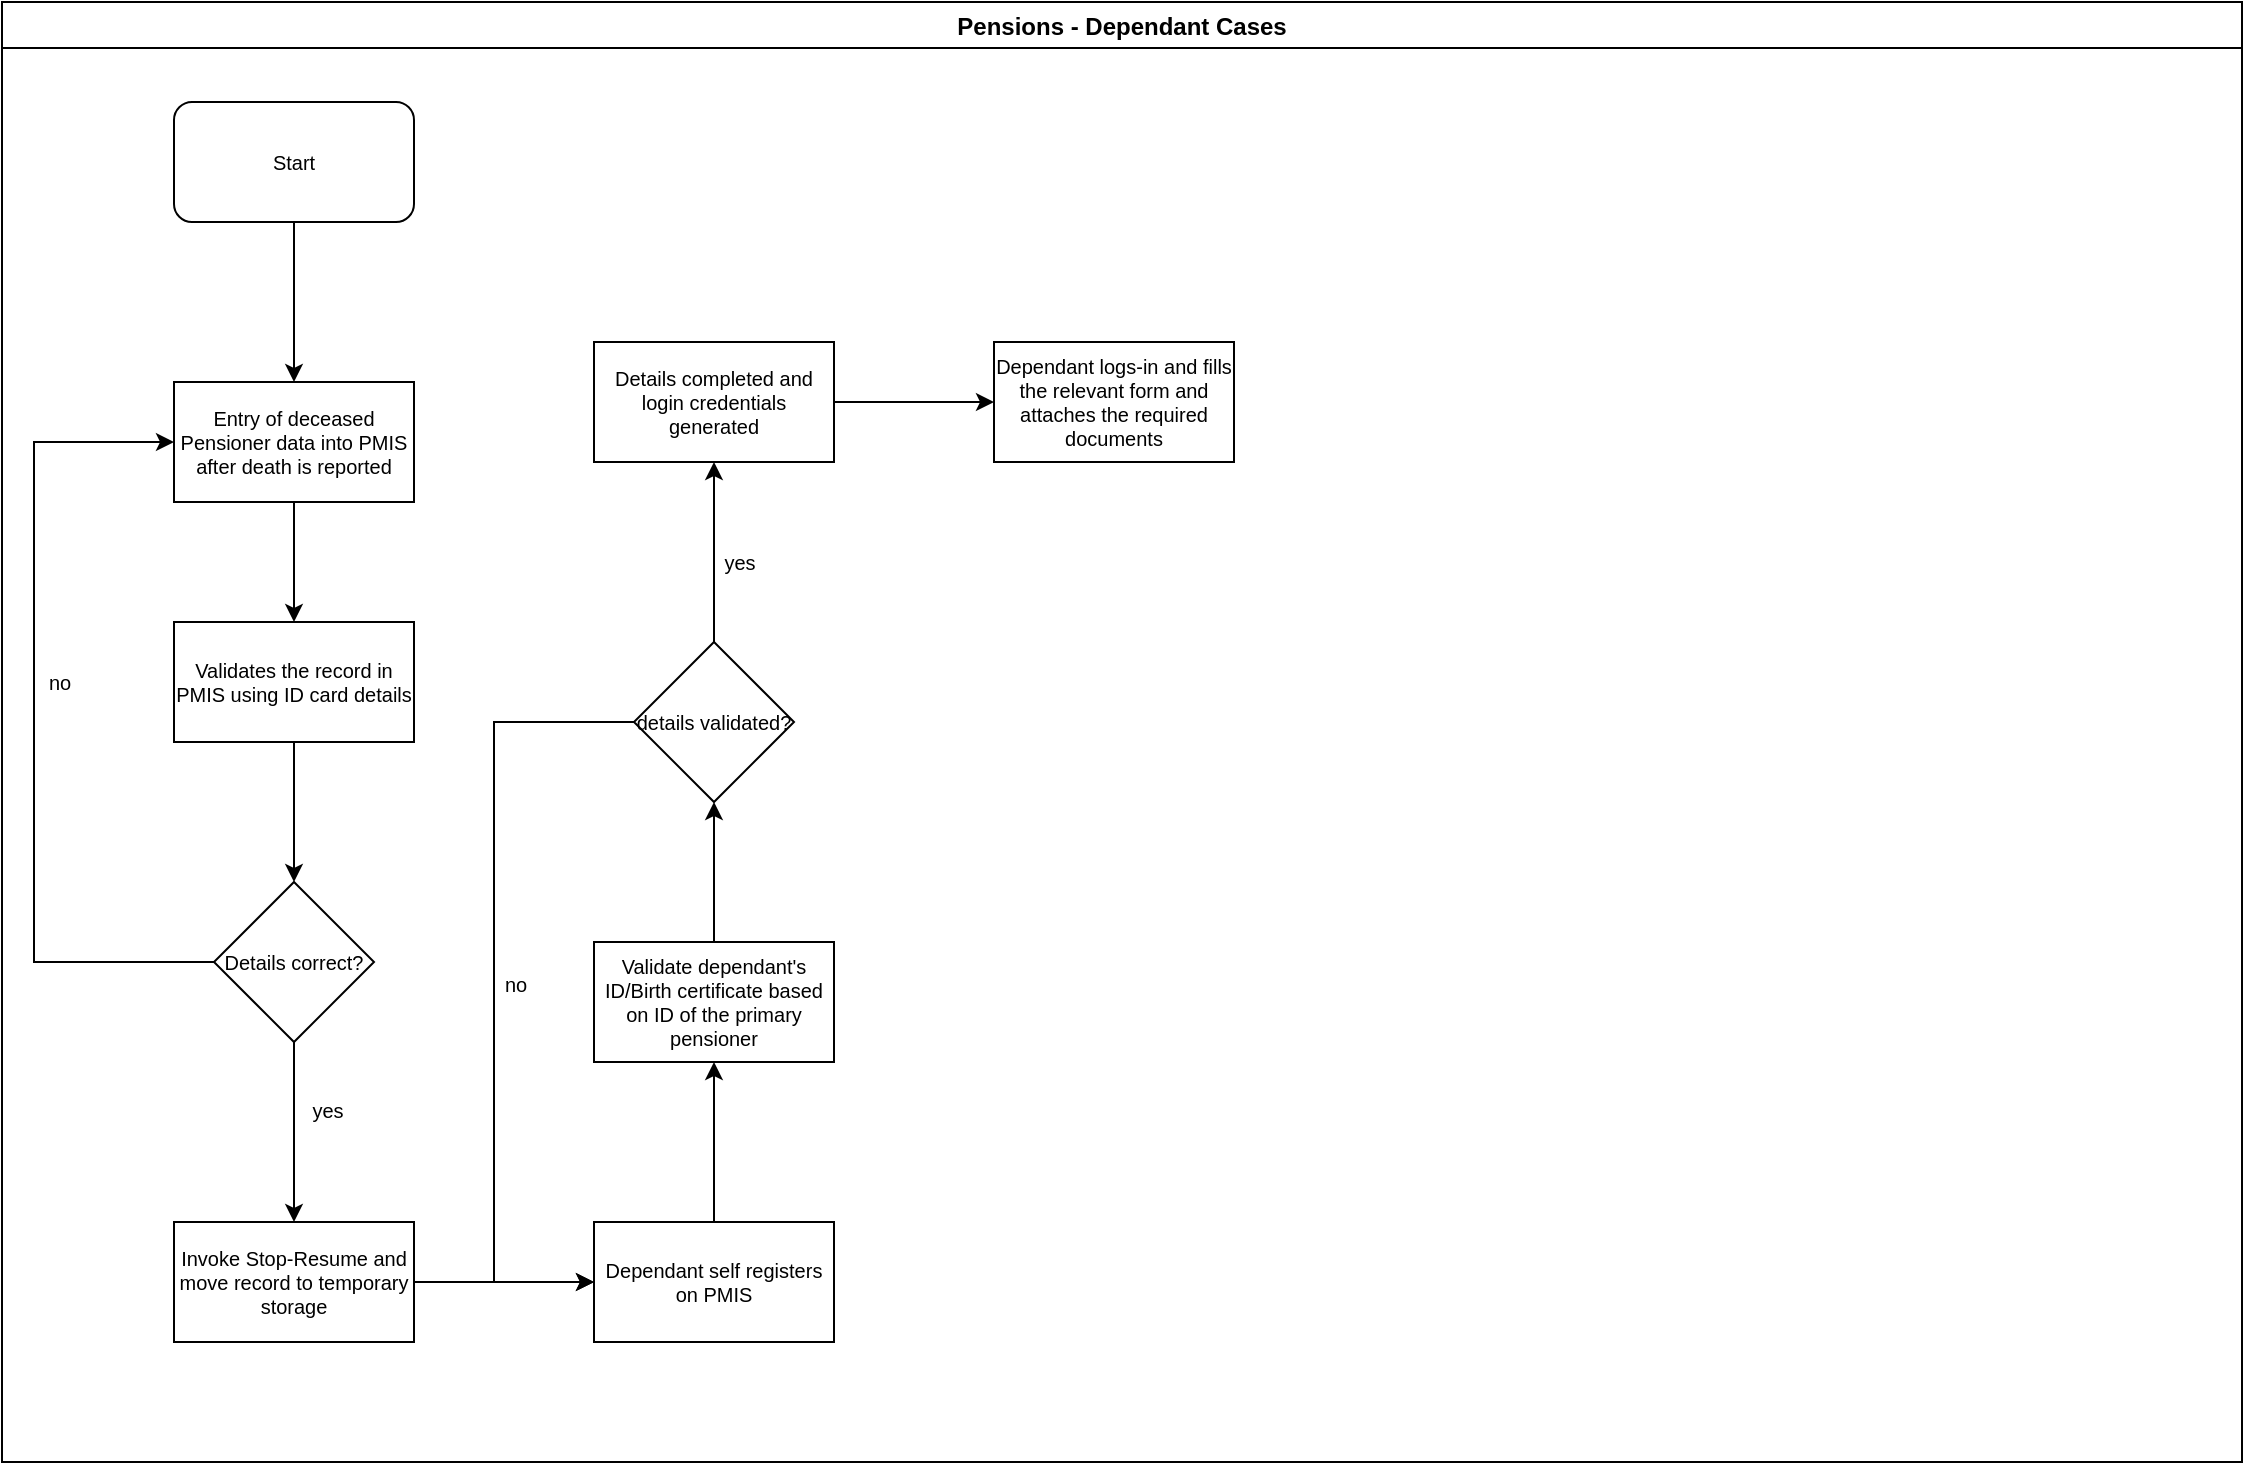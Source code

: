 <mxfile version="13.6.10" type="github">
  <diagram id="bF0rsbzrtMlWH6wpvClE" name="Page-1">
    <mxGraphModel dx="910" dy="487" grid="1" gridSize="10" guides="1" tooltips="1" connect="1" arrows="1" fold="1" page="1" pageScale="1" pageWidth="1169" pageHeight="827" math="0" shadow="0">
      <root>
        <mxCell id="0" />
        <mxCell id="1" parent="0" />
        <mxCell id="iUJv8x9J-QZsbXyGkX2S-1" value="Pensions - Dependant Cases" style="swimlane;" vertex="1" parent="1">
          <mxGeometry x="40" y="20" width="1120" height="730" as="geometry" />
        </mxCell>
        <mxCell id="iUJv8x9J-QZsbXyGkX2S-2" value="Start" style="rounded=1;whiteSpace=wrap;html=1;fontSize=10;" vertex="1" parent="iUJv8x9J-QZsbXyGkX2S-1">
          <mxGeometry x="86" y="50" width="120" height="60" as="geometry" />
        </mxCell>
        <mxCell id="iUJv8x9J-QZsbXyGkX2S-3" value="Entry of deceased Pensioner data into PMIS after death is reported" style="rounded=0;whiteSpace=wrap;html=1;fontSize=10;" vertex="1" parent="iUJv8x9J-QZsbXyGkX2S-1">
          <mxGeometry x="86" y="190" width="120" height="60" as="geometry" />
        </mxCell>
        <mxCell id="iUJv8x9J-QZsbXyGkX2S-5" value="" style="edgeStyle=orthogonalEdgeStyle;rounded=0;orthogonalLoop=1;jettySize=auto;html=1;entryX=0.5;entryY=0;entryDx=0;entryDy=0;" edge="1" parent="iUJv8x9J-QZsbXyGkX2S-1" source="iUJv8x9J-QZsbXyGkX2S-2" target="iUJv8x9J-QZsbXyGkX2S-3">
          <mxGeometry relative="1" as="geometry">
            <mxPoint x="146" y="190" as="targetPoint" />
          </mxGeometry>
        </mxCell>
        <mxCell id="iUJv8x9J-QZsbXyGkX2S-6" value="Validates the record in PMIS using ID card details" style="whiteSpace=wrap;html=1;rounded=0;fontSize=10;" vertex="1" parent="iUJv8x9J-QZsbXyGkX2S-1">
          <mxGeometry x="86" y="310" width="120" height="60" as="geometry" />
        </mxCell>
        <mxCell id="iUJv8x9J-QZsbXyGkX2S-7" value="" style="edgeStyle=orthogonalEdgeStyle;rounded=0;orthogonalLoop=1;jettySize=auto;html=1;" edge="1" parent="iUJv8x9J-QZsbXyGkX2S-1" source="iUJv8x9J-QZsbXyGkX2S-3" target="iUJv8x9J-QZsbXyGkX2S-6">
          <mxGeometry relative="1" as="geometry" />
        </mxCell>
        <mxCell id="iUJv8x9J-QZsbXyGkX2S-12" value="yes" style="text;html=1;strokeColor=none;fillColor=none;align=center;verticalAlign=middle;whiteSpace=wrap;rounded=0;fontSize=10;" vertex="1" parent="iUJv8x9J-QZsbXyGkX2S-1">
          <mxGeometry x="143" y="544" width="40" height="20" as="geometry" />
        </mxCell>
        <mxCell id="iUJv8x9J-QZsbXyGkX2S-15" value="no" style="text;html=1;strokeColor=none;fillColor=none;align=center;verticalAlign=middle;whiteSpace=wrap;rounded=0;fontSize=10;" vertex="1" parent="iUJv8x9J-QZsbXyGkX2S-1">
          <mxGeometry x="9" y="330" width="40" height="20" as="geometry" />
        </mxCell>
        <mxCell id="iUJv8x9J-QZsbXyGkX2S-16" value="Dependant self registers on PMIS" style="whiteSpace=wrap;html=1;rounded=0;fontSize=10;" vertex="1" parent="iUJv8x9J-QZsbXyGkX2S-1">
          <mxGeometry x="296" y="610" width="120" height="60" as="geometry" />
        </mxCell>
        <mxCell id="iUJv8x9J-QZsbXyGkX2S-26" value="no" style="text;html=1;strokeColor=none;fillColor=none;align=center;verticalAlign=middle;whiteSpace=wrap;rounded=0;fontSize=10;" vertex="1" parent="iUJv8x9J-QZsbXyGkX2S-1">
          <mxGeometry x="237" y="481" width="40" height="20" as="geometry" />
        </mxCell>
        <mxCell id="iUJv8x9J-QZsbXyGkX2S-29" value="yes" style="text;html=1;strokeColor=none;fillColor=none;align=center;verticalAlign=middle;whiteSpace=wrap;rounded=0;fontSize=10;" vertex="1" parent="iUJv8x9J-QZsbXyGkX2S-1">
          <mxGeometry x="349" y="270" width="40" height="20" as="geometry" />
        </mxCell>
        <mxCell id="iUJv8x9J-QZsbXyGkX2S-11" value="" style="edgeStyle=orthogonalEdgeStyle;rounded=0;orthogonalLoop=1;jettySize=auto;html=1;fontSize=10;" edge="1" parent="1" source="iUJv8x9J-QZsbXyGkX2S-8" target="iUJv8x9J-QZsbXyGkX2S-10">
          <mxGeometry relative="1" as="geometry" />
        </mxCell>
        <mxCell id="iUJv8x9J-QZsbXyGkX2S-14" value="" style="edgeStyle=orthogonalEdgeStyle;rounded=0;orthogonalLoop=1;jettySize=auto;html=1;fontSize=10;entryX=0;entryY=0.5;entryDx=0;entryDy=0;" edge="1" parent="1" source="iUJv8x9J-QZsbXyGkX2S-8" target="iUJv8x9J-QZsbXyGkX2S-3">
          <mxGeometry relative="1" as="geometry">
            <mxPoint x="86" y="500" as="targetPoint" />
            <Array as="points">
              <mxPoint x="56" y="500" />
              <mxPoint x="56" y="240" />
            </Array>
          </mxGeometry>
        </mxCell>
        <mxCell id="iUJv8x9J-QZsbXyGkX2S-8" value="Details correct?" style="rhombus;whiteSpace=wrap;html=1;rounded=0;fontSize=10;" vertex="1" parent="1">
          <mxGeometry x="146" y="460" width="80" height="80" as="geometry" />
        </mxCell>
        <mxCell id="iUJv8x9J-QZsbXyGkX2S-9" value="" style="edgeStyle=orthogonalEdgeStyle;rounded=0;orthogonalLoop=1;jettySize=auto;html=1;fontSize=10;" edge="1" parent="1" source="iUJv8x9J-QZsbXyGkX2S-6" target="iUJv8x9J-QZsbXyGkX2S-8">
          <mxGeometry relative="1" as="geometry" />
        </mxCell>
        <mxCell id="iUJv8x9J-QZsbXyGkX2S-17" value="" style="edgeStyle=orthogonalEdgeStyle;rounded=0;orthogonalLoop=1;jettySize=auto;html=1;fontSize=10;" edge="1" parent="1" source="iUJv8x9J-QZsbXyGkX2S-10" target="iUJv8x9J-QZsbXyGkX2S-16">
          <mxGeometry relative="1" as="geometry" />
        </mxCell>
        <mxCell id="iUJv8x9J-QZsbXyGkX2S-10" value="Invoke Stop-Resume and move record to temporary storage" style="whiteSpace=wrap;html=1;rounded=0;fontSize=10;" vertex="1" parent="1">
          <mxGeometry x="126" y="630" width="120" height="60" as="geometry" />
        </mxCell>
        <mxCell id="iUJv8x9J-QZsbXyGkX2S-23" value="" style="edgeStyle=orthogonalEdgeStyle;rounded=0;orthogonalLoop=1;jettySize=auto;html=1;fontSize=10;" edge="1" parent="1" source="iUJv8x9J-QZsbXyGkX2S-20" target="iUJv8x9J-QZsbXyGkX2S-22">
          <mxGeometry relative="1" as="geometry" />
        </mxCell>
        <mxCell id="iUJv8x9J-QZsbXyGkX2S-20" value="Validate dependant&#39;s ID/Birth certificate based on ID of the primary pensioner" style="whiteSpace=wrap;html=1;rounded=0;fontSize=10;" vertex="1" parent="1">
          <mxGeometry x="336" y="490" width="120" height="60" as="geometry" />
        </mxCell>
        <mxCell id="iUJv8x9J-QZsbXyGkX2S-21" value="" style="edgeStyle=orthogonalEdgeStyle;rounded=0;orthogonalLoop=1;jettySize=auto;html=1;fontSize=10;" edge="1" parent="1" source="iUJv8x9J-QZsbXyGkX2S-16" target="iUJv8x9J-QZsbXyGkX2S-20">
          <mxGeometry relative="1" as="geometry" />
        </mxCell>
        <mxCell id="iUJv8x9J-QZsbXyGkX2S-25" value="" style="edgeStyle=orthogonalEdgeStyle;rounded=0;orthogonalLoop=1;jettySize=auto;html=1;fontSize=10;entryX=0;entryY=0.5;entryDx=0;entryDy=0;" edge="1" parent="1" source="iUJv8x9J-QZsbXyGkX2S-22" target="iUJv8x9J-QZsbXyGkX2S-16">
          <mxGeometry relative="1" as="geometry">
            <mxPoint x="286" y="380" as="targetPoint" />
            <Array as="points">
              <mxPoint x="286" y="380" />
              <mxPoint x="286" y="660" />
            </Array>
          </mxGeometry>
        </mxCell>
        <mxCell id="iUJv8x9J-QZsbXyGkX2S-28" value="" style="edgeStyle=orthogonalEdgeStyle;rounded=0;orthogonalLoop=1;jettySize=auto;html=1;fontSize=10;" edge="1" parent="1" source="iUJv8x9J-QZsbXyGkX2S-22" target="iUJv8x9J-QZsbXyGkX2S-27">
          <mxGeometry relative="1" as="geometry" />
        </mxCell>
        <mxCell id="iUJv8x9J-QZsbXyGkX2S-22" value="details validated?" style="rhombus;whiteSpace=wrap;html=1;rounded=0;fontSize=10;" vertex="1" parent="1">
          <mxGeometry x="356" y="340" width="80" height="80" as="geometry" />
        </mxCell>
        <mxCell id="iUJv8x9J-QZsbXyGkX2S-31" value="" style="edgeStyle=orthogonalEdgeStyle;rounded=0;orthogonalLoop=1;jettySize=auto;html=1;fontSize=10;" edge="1" parent="1" source="iUJv8x9J-QZsbXyGkX2S-27" target="iUJv8x9J-QZsbXyGkX2S-30">
          <mxGeometry relative="1" as="geometry" />
        </mxCell>
        <mxCell id="iUJv8x9J-QZsbXyGkX2S-27" value="Details completed and login credentials generated" style="whiteSpace=wrap;html=1;rounded=0;fontSize=10;" vertex="1" parent="1">
          <mxGeometry x="336" y="190" width="120" height="60" as="geometry" />
        </mxCell>
        <mxCell id="iUJv8x9J-QZsbXyGkX2S-30" value="Dependant logs-in and fills the relevant form and attaches the required documents" style="whiteSpace=wrap;html=1;rounded=0;fontSize=10;" vertex="1" parent="1">
          <mxGeometry x="536" y="190" width="120" height="60" as="geometry" />
        </mxCell>
      </root>
    </mxGraphModel>
  </diagram>
</mxfile>
